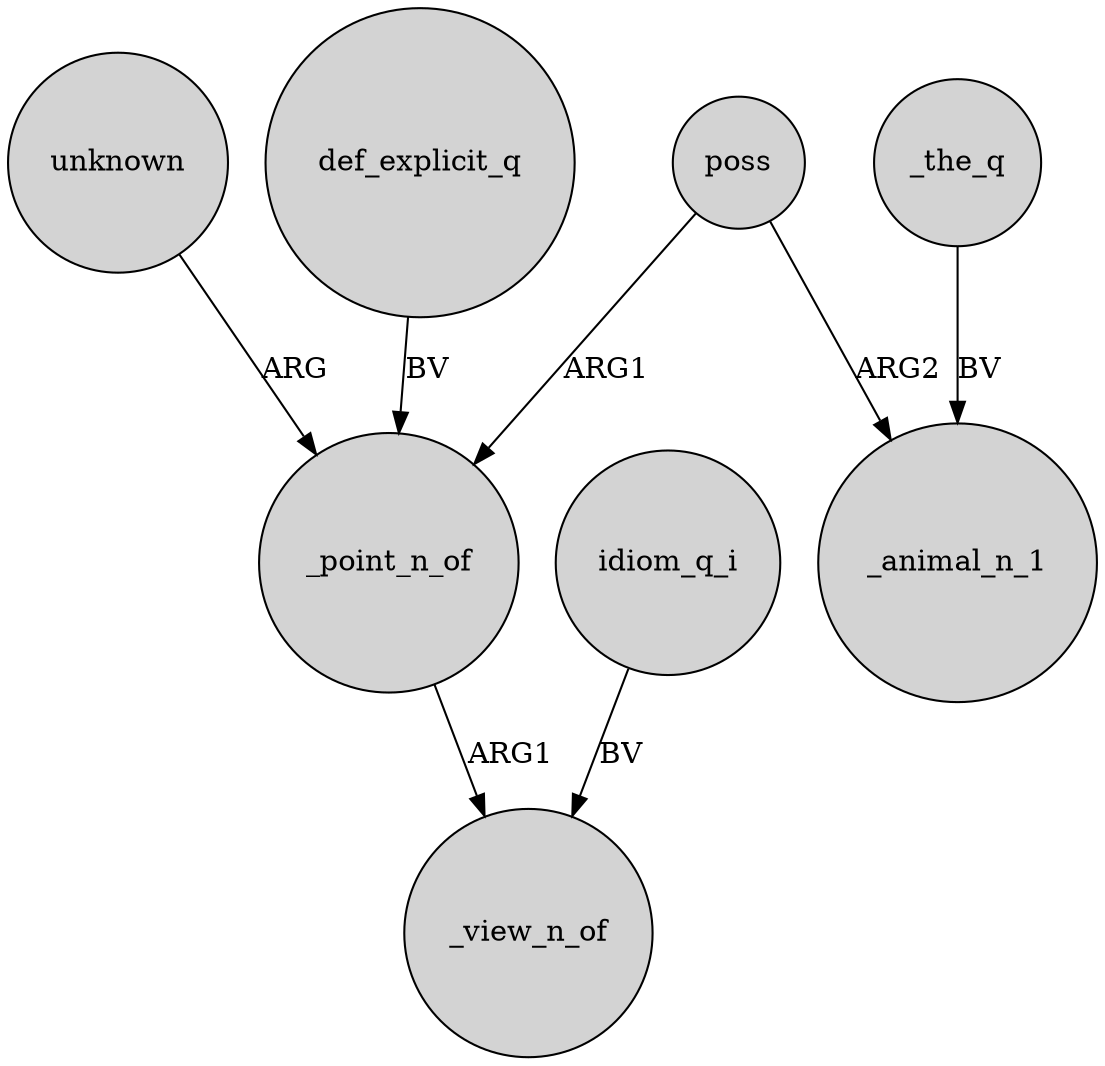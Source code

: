 digraph {
	node [shape=circle style=filled]
	unknown -> _point_n_of [label=ARG]
	_the_q -> _animal_n_1 [label=BV]
	def_explicit_q -> _point_n_of [label=BV]
	poss -> _animal_n_1 [label=ARG2]
	idiom_q_i -> _view_n_of [label=BV]
	poss -> _point_n_of [label=ARG1]
	_point_n_of -> _view_n_of [label=ARG1]
}
